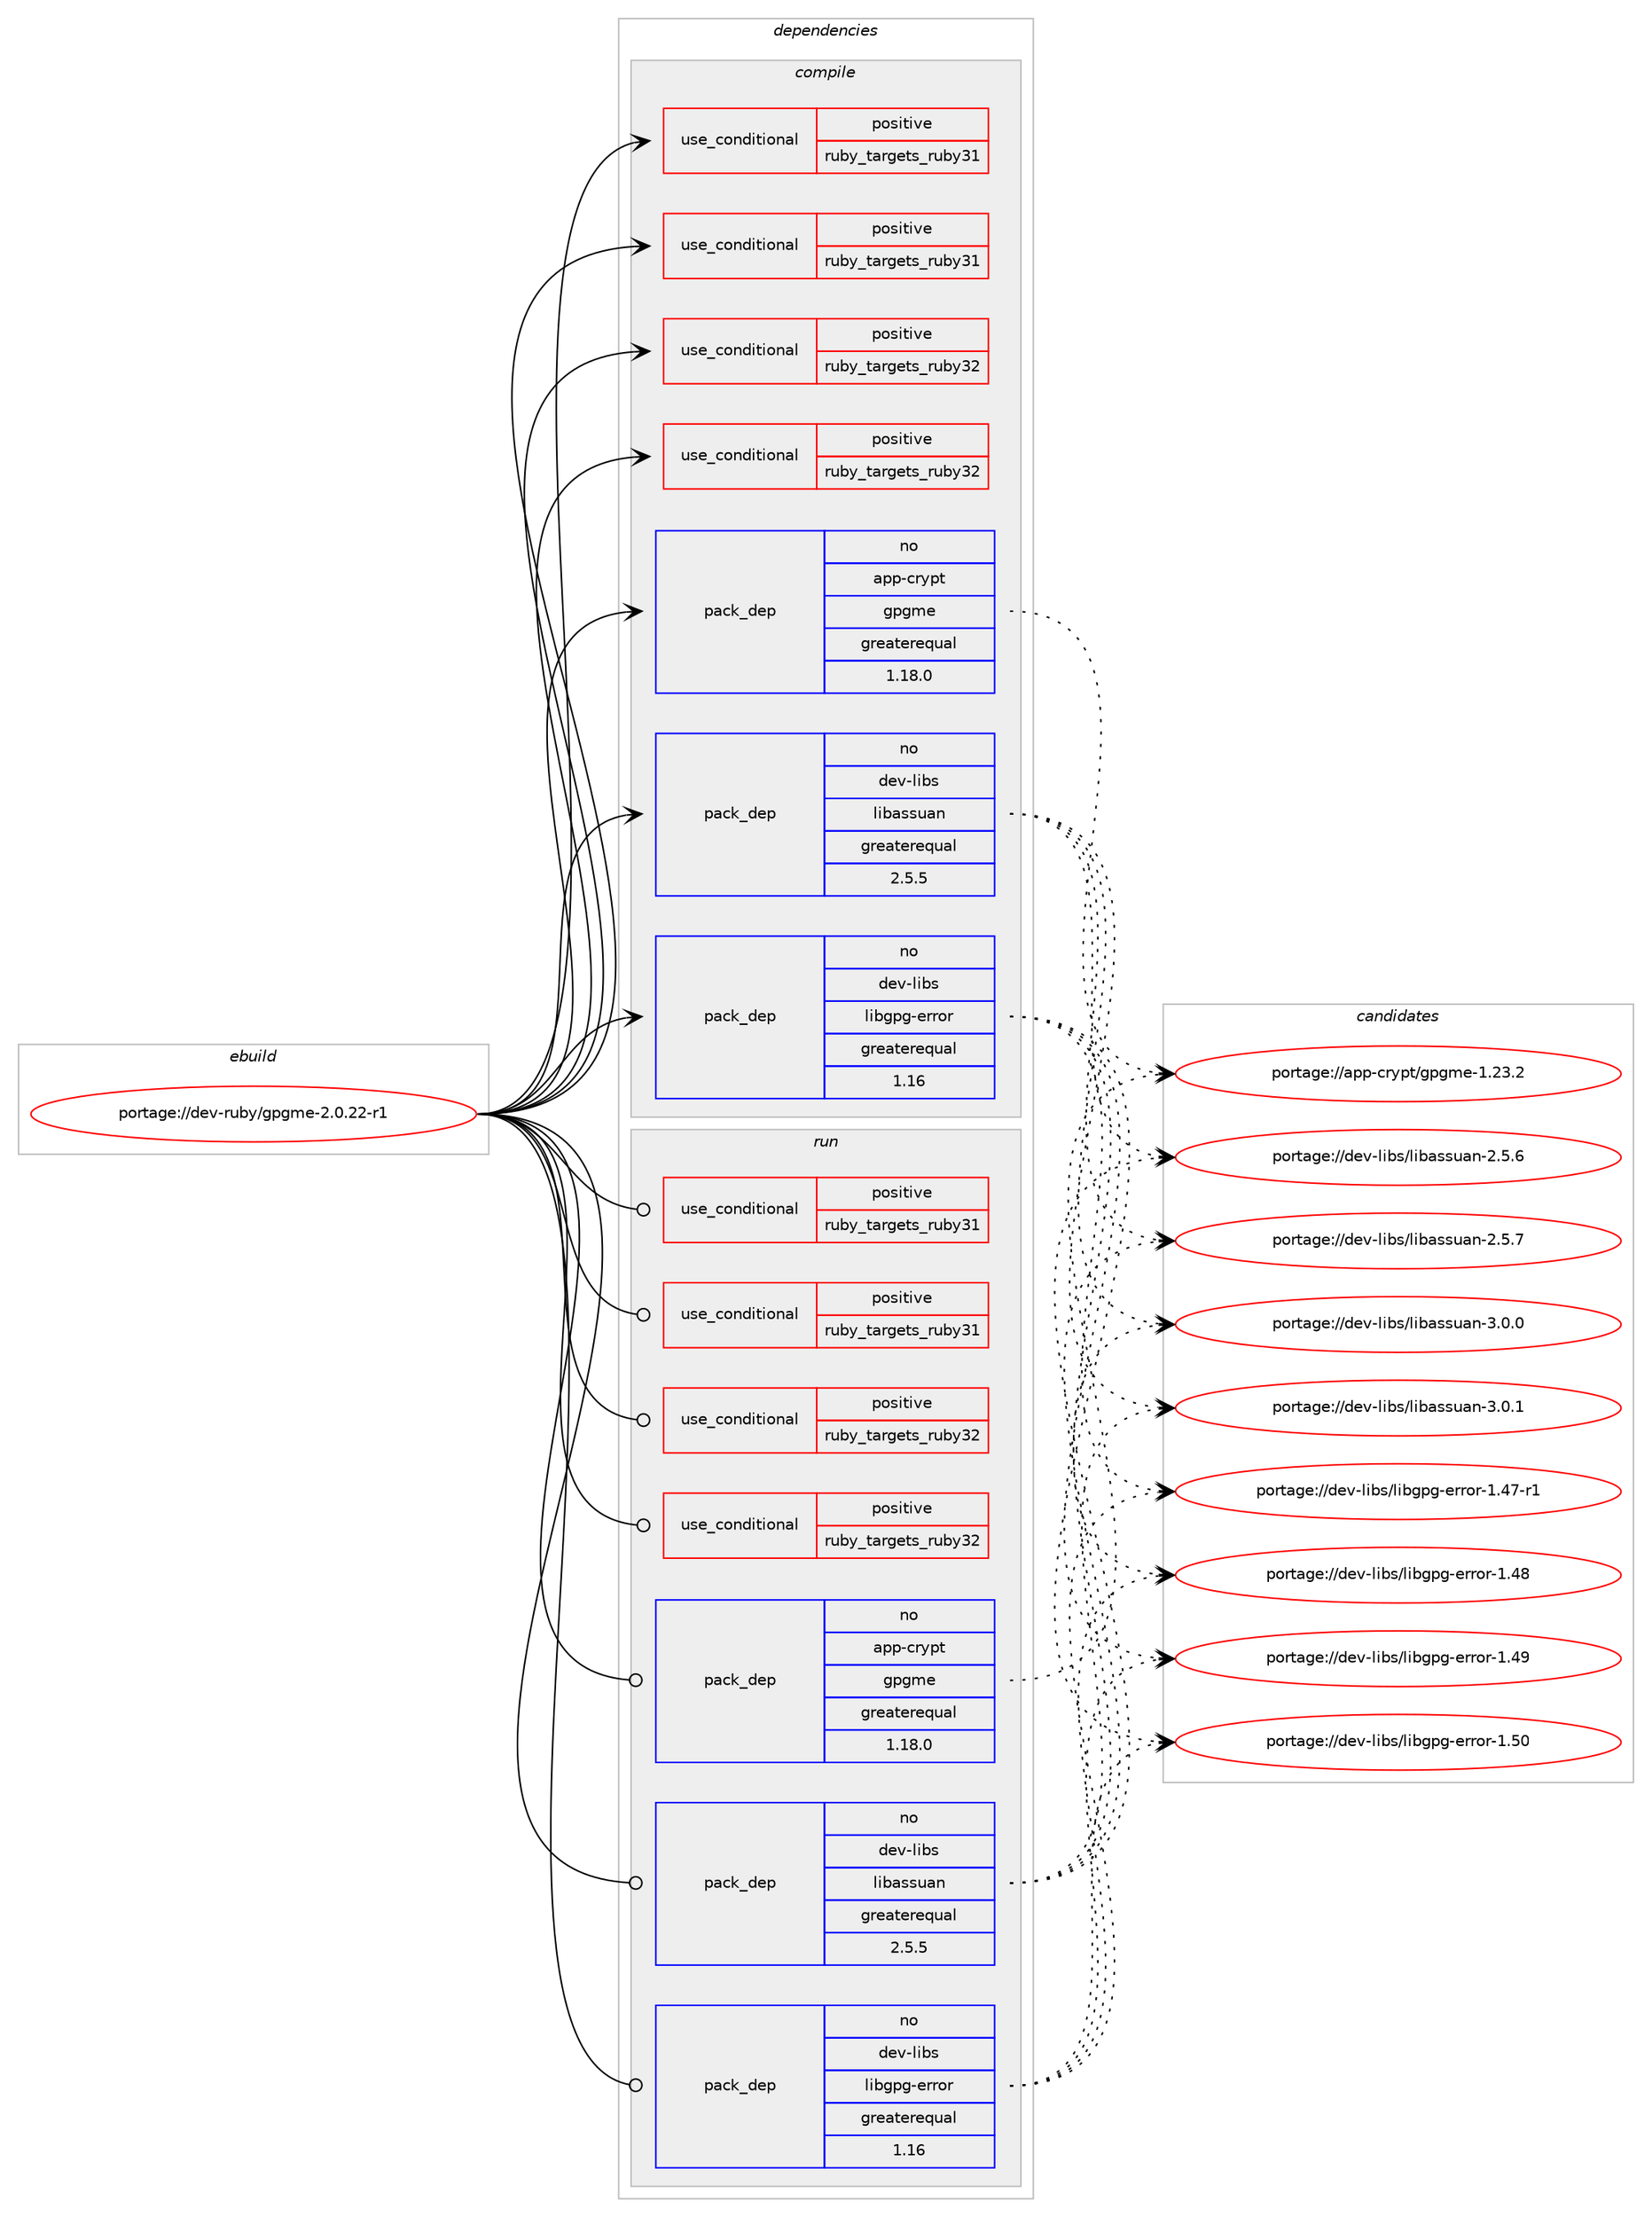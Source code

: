 digraph prolog {

# *************
# Graph options
# *************

newrank=true;
concentrate=true;
compound=true;
graph [rankdir=LR,fontname=Helvetica,fontsize=10,ranksep=1.5];#, ranksep=2.5, nodesep=0.2];
edge  [arrowhead=vee];
node  [fontname=Helvetica,fontsize=10];

# **********
# The ebuild
# **********

subgraph cluster_leftcol {
color=gray;
rank=same;
label=<<i>ebuild</i>>;
id [label="portage://dev-ruby/gpgme-2.0.22-r1", color=red, width=4, href="../dev-ruby/gpgme-2.0.22-r1.svg"];
}

# ****************
# The dependencies
# ****************

subgraph cluster_midcol {
color=gray;
label=<<i>dependencies</i>>;
subgraph cluster_compile {
fillcolor="#eeeeee";
style=filled;
label=<<i>compile</i>>;
subgraph cond47110 {
dependency94375 [label=<<TABLE BORDER="0" CELLBORDER="1" CELLSPACING="0" CELLPADDING="4"><TR><TD ROWSPAN="3" CELLPADDING="10">use_conditional</TD></TR><TR><TD>positive</TD></TR><TR><TD>ruby_targets_ruby31</TD></TR></TABLE>>, shape=none, color=red];
# *** BEGIN UNKNOWN DEPENDENCY TYPE (TODO) ***
# dependency94375 -> package_dependency(portage://dev-ruby/gpgme-2.0.22-r1,install,no,dev-lang,ruby,none,[,,],[slot(3.1)],[])
# *** END UNKNOWN DEPENDENCY TYPE (TODO) ***

}
id:e -> dependency94375:w [weight=20,style="solid",arrowhead="vee"];
subgraph cond47111 {
dependency94376 [label=<<TABLE BORDER="0" CELLBORDER="1" CELLSPACING="0" CELLPADDING="4"><TR><TD ROWSPAN="3" CELLPADDING="10">use_conditional</TD></TR><TR><TD>positive</TD></TR><TR><TD>ruby_targets_ruby31</TD></TR></TABLE>>, shape=none, color=red];
# *** BEGIN UNKNOWN DEPENDENCY TYPE (TODO) ***
# dependency94376 -> package_dependency(portage://dev-ruby/gpgme-2.0.22-r1,install,no,virtual,rubygems,none,[,,],[],[use(enable(ruby_targets_ruby31),negative)])
# *** END UNKNOWN DEPENDENCY TYPE (TODO) ***

}
id:e -> dependency94376:w [weight=20,style="solid",arrowhead="vee"];
subgraph cond47112 {
dependency94377 [label=<<TABLE BORDER="0" CELLBORDER="1" CELLSPACING="0" CELLPADDING="4"><TR><TD ROWSPAN="3" CELLPADDING="10">use_conditional</TD></TR><TR><TD>positive</TD></TR><TR><TD>ruby_targets_ruby32</TD></TR></TABLE>>, shape=none, color=red];
# *** BEGIN UNKNOWN DEPENDENCY TYPE (TODO) ***
# dependency94377 -> package_dependency(portage://dev-ruby/gpgme-2.0.22-r1,install,no,dev-lang,ruby,none,[,,],[slot(3.2)],[])
# *** END UNKNOWN DEPENDENCY TYPE (TODO) ***

}
id:e -> dependency94377:w [weight=20,style="solid",arrowhead="vee"];
subgraph cond47113 {
dependency94378 [label=<<TABLE BORDER="0" CELLBORDER="1" CELLSPACING="0" CELLPADDING="4"><TR><TD ROWSPAN="3" CELLPADDING="10">use_conditional</TD></TR><TR><TD>positive</TD></TR><TR><TD>ruby_targets_ruby32</TD></TR></TABLE>>, shape=none, color=red];
# *** BEGIN UNKNOWN DEPENDENCY TYPE (TODO) ***
# dependency94378 -> package_dependency(portage://dev-ruby/gpgme-2.0.22-r1,install,no,virtual,rubygems,none,[,,],[],[use(enable(ruby_targets_ruby32),negative)])
# *** END UNKNOWN DEPENDENCY TYPE (TODO) ***

}
id:e -> dependency94378:w [weight=20,style="solid",arrowhead="vee"];
subgraph pack45968 {
dependency94379 [label=<<TABLE BORDER="0" CELLBORDER="1" CELLSPACING="0" CELLPADDING="4" WIDTH="220"><TR><TD ROWSPAN="6" CELLPADDING="30">pack_dep</TD></TR><TR><TD WIDTH="110">no</TD></TR><TR><TD>app-crypt</TD></TR><TR><TD>gpgme</TD></TR><TR><TD>greaterequal</TD></TR><TR><TD>1.18.0</TD></TR></TABLE>>, shape=none, color=blue];
}
id:e -> dependency94379:w [weight=20,style="solid",arrowhead="vee"];
subgraph pack45969 {
dependency94380 [label=<<TABLE BORDER="0" CELLBORDER="1" CELLSPACING="0" CELLPADDING="4" WIDTH="220"><TR><TD ROWSPAN="6" CELLPADDING="30">pack_dep</TD></TR><TR><TD WIDTH="110">no</TD></TR><TR><TD>dev-libs</TD></TR><TR><TD>libassuan</TD></TR><TR><TD>greaterequal</TD></TR><TR><TD>2.5.5</TD></TR></TABLE>>, shape=none, color=blue];
}
id:e -> dependency94380:w [weight=20,style="solid",arrowhead="vee"];
subgraph pack45970 {
dependency94381 [label=<<TABLE BORDER="0" CELLBORDER="1" CELLSPACING="0" CELLPADDING="4" WIDTH="220"><TR><TD ROWSPAN="6" CELLPADDING="30">pack_dep</TD></TR><TR><TD WIDTH="110">no</TD></TR><TR><TD>dev-libs</TD></TR><TR><TD>libgpg-error</TD></TR><TR><TD>greaterequal</TD></TR><TR><TD>1.16</TD></TR></TABLE>>, shape=none, color=blue];
}
id:e -> dependency94381:w [weight=20,style="solid",arrowhead="vee"];
}
subgraph cluster_compileandrun {
fillcolor="#eeeeee";
style=filled;
label=<<i>compile and run</i>>;
}
subgraph cluster_run {
fillcolor="#eeeeee";
style=filled;
label=<<i>run</i>>;
subgraph cond47114 {
dependency94382 [label=<<TABLE BORDER="0" CELLBORDER="1" CELLSPACING="0" CELLPADDING="4"><TR><TD ROWSPAN="3" CELLPADDING="10">use_conditional</TD></TR><TR><TD>positive</TD></TR><TR><TD>ruby_targets_ruby31</TD></TR></TABLE>>, shape=none, color=red];
# *** BEGIN UNKNOWN DEPENDENCY TYPE (TODO) ***
# dependency94382 -> package_dependency(portage://dev-ruby/gpgme-2.0.22-r1,run,no,dev-lang,ruby,none,[,,],[slot(3.1)],[])
# *** END UNKNOWN DEPENDENCY TYPE (TODO) ***

}
id:e -> dependency94382:w [weight=20,style="solid",arrowhead="odot"];
subgraph cond47115 {
dependency94383 [label=<<TABLE BORDER="0" CELLBORDER="1" CELLSPACING="0" CELLPADDING="4"><TR><TD ROWSPAN="3" CELLPADDING="10">use_conditional</TD></TR><TR><TD>positive</TD></TR><TR><TD>ruby_targets_ruby31</TD></TR></TABLE>>, shape=none, color=red];
# *** BEGIN UNKNOWN DEPENDENCY TYPE (TODO) ***
# dependency94383 -> package_dependency(portage://dev-ruby/gpgme-2.0.22-r1,run,no,virtual,rubygems,none,[,,],[],[use(enable(ruby_targets_ruby31),negative)])
# *** END UNKNOWN DEPENDENCY TYPE (TODO) ***

}
id:e -> dependency94383:w [weight=20,style="solid",arrowhead="odot"];
subgraph cond47116 {
dependency94384 [label=<<TABLE BORDER="0" CELLBORDER="1" CELLSPACING="0" CELLPADDING="4"><TR><TD ROWSPAN="3" CELLPADDING="10">use_conditional</TD></TR><TR><TD>positive</TD></TR><TR><TD>ruby_targets_ruby32</TD></TR></TABLE>>, shape=none, color=red];
# *** BEGIN UNKNOWN DEPENDENCY TYPE (TODO) ***
# dependency94384 -> package_dependency(portage://dev-ruby/gpgme-2.0.22-r1,run,no,dev-lang,ruby,none,[,,],[slot(3.2)],[])
# *** END UNKNOWN DEPENDENCY TYPE (TODO) ***

}
id:e -> dependency94384:w [weight=20,style="solid",arrowhead="odot"];
subgraph cond47117 {
dependency94385 [label=<<TABLE BORDER="0" CELLBORDER="1" CELLSPACING="0" CELLPADDING="4"><TR><TD ROWSPAN="3" CELLPADDING="10">use_conditional</TD></TR><TR><TD>positive</TD></TR><TR><TD>ruby_targets_ruby32</TD></TR></TABLE>>, shape=none, color=red];
# *** BEGIN UNKNOWN DEPENDENCY TYPE (TODO) ***
# dependency94385 -> package_dependency(portage://dev-ruby/gpgme-2.0.22-r1,run,no,virtual,rubygems,none,[,,],[],[use(enable(ruby_targets_ruby32),negative)])
# *** END UNKNOWN DEPENDENCY TYPE (TODO) ***

}
id:e -> dependency94385:w [weight=20,style="solid",arrowhead="odot"];
subgraph pack45971 {
dependency94386 [label=<<TABLE BORDER="0" CELLBORDER="1" CELLSPACING="0" CELLPADDING="4" WIDTH="220"><TR><TD ROWSPAN="6" CELLPADDING="30">pack_dep</TD></TR><TR><TD WIDTH="110">no</TD></TR><TR><TD>app-crypt</TD></TR><TR><TD>gpgme</TD></TR><TR><TD>greaterequal</TD></TR><TR><TD>1.18.0</TD></TR></TABLE>>, shape=none, color=blue];
}
id:e -> dependency94386:w [weight=20,style="solid",arrowhead="odot"];
subgraph pack45972 {
dependency94387 [label=<<TABLE BORDER="0" CELLBORDER="1" CELLSPACING="0" CELLPADDING="4" WIDTH="220"><TR><TD ROWSPAN="6" CELLPADDING="30">pack_dep</TD></TR><TR><TD WIDTH="110">no</TD></TR><TR><TD>dev-libs</TD></TR><TR><TD>libassuan</TD></TR><TR><TD>greaterequal</TD></TR><TR><TD>2.5.5</TD></TR></TABLE>>, shape=none, color=blue];
}
id:e -> dependency94387:w [weight=20,style="solid",arrowhead="odot"];
subgraph pack45973 {
dependency94388 [label=<<TABLE BORDER="0" CELLBORDER="1" CELLSPACING="0" CELLPADDING="4" WIDTH="220"><TR><TD ROWSPAN="6" CELLPADDING="30">pack_dep</TD></TR><TR><TD WIDTH="110">no</TD></TR><TR><TD>dev-libs</TD></TR><TR><TD>libgpg-error</TD></TR><TR><TD>greaterequal</TD></TR><TR><TD>1.16</TD></TR></TABLE>>, shape=none, color=blue];
}
id:e -> dependency94388:w [weight=20,style="solid",arrowhead="odot"];
}
}

# **************
# The candidates
# **************

subgraph cluster_choices {
rank=same;
color=gray;
label=<<i>candidates</i>>;

subgraph choice45968 {
color=black;
nodesep=1;
choice9711211245991141211121164710311210310910145494650514650 [label="portage://app-crypt/gpgme-1.23.2", color=red, width=4,href="../app-crypt/gpgme-1.23.2.svg"];
dependency94379:e -> choice9711211245991141211121164710311210310910145494650514650:w [style=dotted,weight="100"];
}
subgraph choice45969 {
color=black;
nodesep=1;
choice100101118451081059811547108105989711511511797110455046534654 [label="portage://dev-libs/libassuan-2.5.6", color=red, width=4,href="../dev-libs/libassuan-2.5.6.svg"];
choice100101118451081059811547108105989711511511797110455046534655 [label="portage://dev-libs/libassuan-2.5.7", color=red, width=4,href="../dev-libs/libassuan-2.5.7.svg"];
choice100101118451081059811547108105989711511511797110455146484648 [label="portage://dev-libs/libassuan-3.0.0", color=red, width=4,href="../dev-libs/libassuan-3.0.0.svg"];
choice100101118451081059811547108105989711511511797110455146484649 [label="portage://dev-libs/libassuan-3.0.1", color=red, width=4,href="../dev-libs/libassuan-3.0.1.svg"];
dependency94380:e -> choice100101118451081059811547108105989711511511797110455046534654:w [style=dotted,weight="100"];
dependency94380:e -> choice100101118451081059811547108105989711511511797110455046534655:w [style=dotted,weight="100"];
dependency94380:e -> choice100101118451081059811547108105989711511511797110455146484648:w [style=dotted,weight="100"];
dependency94380:e -> choice100101118451081059811547108105989711511511797110455146484649:w [style=dotted,weight="100"];
}
subgraph choice45970 {
color=black;
nodesep=1;
choice100101118451081059811547108105981031121034510111411411111445494652554511449 [label="portage://dev-libs/libgpg-error-1.47-r1", color=red, width=4,href="../dev-libs/libgpg-error-1.47-r1.svg"];
choice10010111845108105981154710810598103112103451011141141111144549465256 [label="portage://dev-libs/libgpg-error-1.48", color=red, width=4,href="../dev-libs/libgpg-error-1.48.svg"];
choice10010111845108105981154710810598103112103451011141141111144549465257 [label="portage://dev-libs/libgpg-error-1.49", color=red, width=4,href="../dev-libs/libgpg-error-1.49.svg"];
choice10010111845108105981154710810598103112103451011141141111144549465348 [label="portage://dev-libs/libgpg-error-1.50", color=red, width=4,href="../dev-libs/libgpg-error-1.50.svg"];
dependency94381:e -> choice100101118451081059811547108105981031121034510111411411111445494652554511449:w [style=dotted,weight="100"];
dependency94381:e -> choice10010111845108105981154710810598103112103451011141141111144549465256:w [style=dotted,weight="100"];
dependency94381:e -> choice10010111845108105981154710810598103112103451011141141111144549465257:w [style=dotted,weight="100"];
dependency94381:e -> choice10010111845108105981154710810598103112103451011141141111144549465348:w [style=dotted,weight="100"];
}
subgraph choice45971 {
color=black;
nodesep=1;
choice9711211245991141211121164710311210310910145494650514650 [label="portage://app-crypt/gpgme-1.23.2", color=red, width=4,href="../app-crypt/gpgme-1.23.2.svg"];
dependency94386:e -> choice9711211245991141211121164710311210310910145494650514650:w [style=dotted,weight="100"];
}
subgraph choice45972 {
color=black;
nodesep=1;
choice100101118451081059811547108105989711511511797110455046534654 [label="portage://dev-libs/libassuan-2.5.6", color=red, width=4,href="../dev-libs/libassuan-2.5.6.svg"];
choice100101118451081059811547108105989711511511797110455046534655 [label="portage://dev-libs/libassuan-2.5.7", color=red, width=4,href="../dev-libs/libassuan-2.5.7.svg"];
choice100101118451081059811547108105989711511511797110455146484648 [label="portage://dev-libs/libassuan-3.0.0", color=red, width=4,href="../dev-libs/libassuan-3.0.0.svg"];
choice100101118451081059811547108105989711511511797110455146484649 [label="portage://dev-libs/libassuan-3.0.1", color=red, width=4,href="../dev-libs/libassuan-3.0.1.svg"];
dependency94387:e -> choice100101118451081059811547108105989711511511797110455046534654:w [style=dotted,weight="100"];
dependency94387:e -> choice100101118451081059811547108105989711511511797110455046534655:w [style=dotted,weight="100"];
dependency94387:e -> choice100101118451081059811547108105989711511511797110455146484648:w [style=dotted,weight="100"];
dependency94387:e -> choice100101118451081059811547108105989711511511797110455146484649:w [style=dotted,weight="100"];
}
subgraph choice45973 {
color=black;
nodesep=1;
choice100101118451081059811547108105981031121034510111411411111445494652554511449 [label="portage://dev-libs/libgpg-error-1.47-r1", color=red, width=4,href="../dev-libs/libgpg-error-1.47-r1.svg"];
choice10010111845108105981154710810598103112103451011141141111144549465256 [label="portage://dev-libs/libgpg-error-1.48", color=red, width=4,href="../dev-libs/libgpg-error-1.48.svg"];
choice10010111845108105981154710810598103112103451011141141111144549465257 [label="portage://dev-libs/libgpg-error-1.49", color=red, width=4,href="../dev-libs/libgpg-error-1.49.svg"];
choice10010111845108105981154710810598103112103451011141141111144549465348 [label="portage://dev-libs/libgpg-error-1.50", color=red, width=4,href="../dev-libs/libgpg-error-1.50.svg"];
dependency94388:e -> choice100101118451081059811547108105981031121034510111411411111445494652554511449:w [style=dotted,weight="100"];
dependency94388:e -> choice10010111845108105981154710810598103112103451011141141111144549465256:w [style=dotted,weight="100"];
dependency94388:e -> choice10010111845108105981154710810598103112103451011141141111144549465257:w [style=dotted,weight="100"];
dependency94388:e -> choice10010111845108105981154710810598103112103451011141141111144549465348:w [style=dotted,weight="100"];
}
}

}
